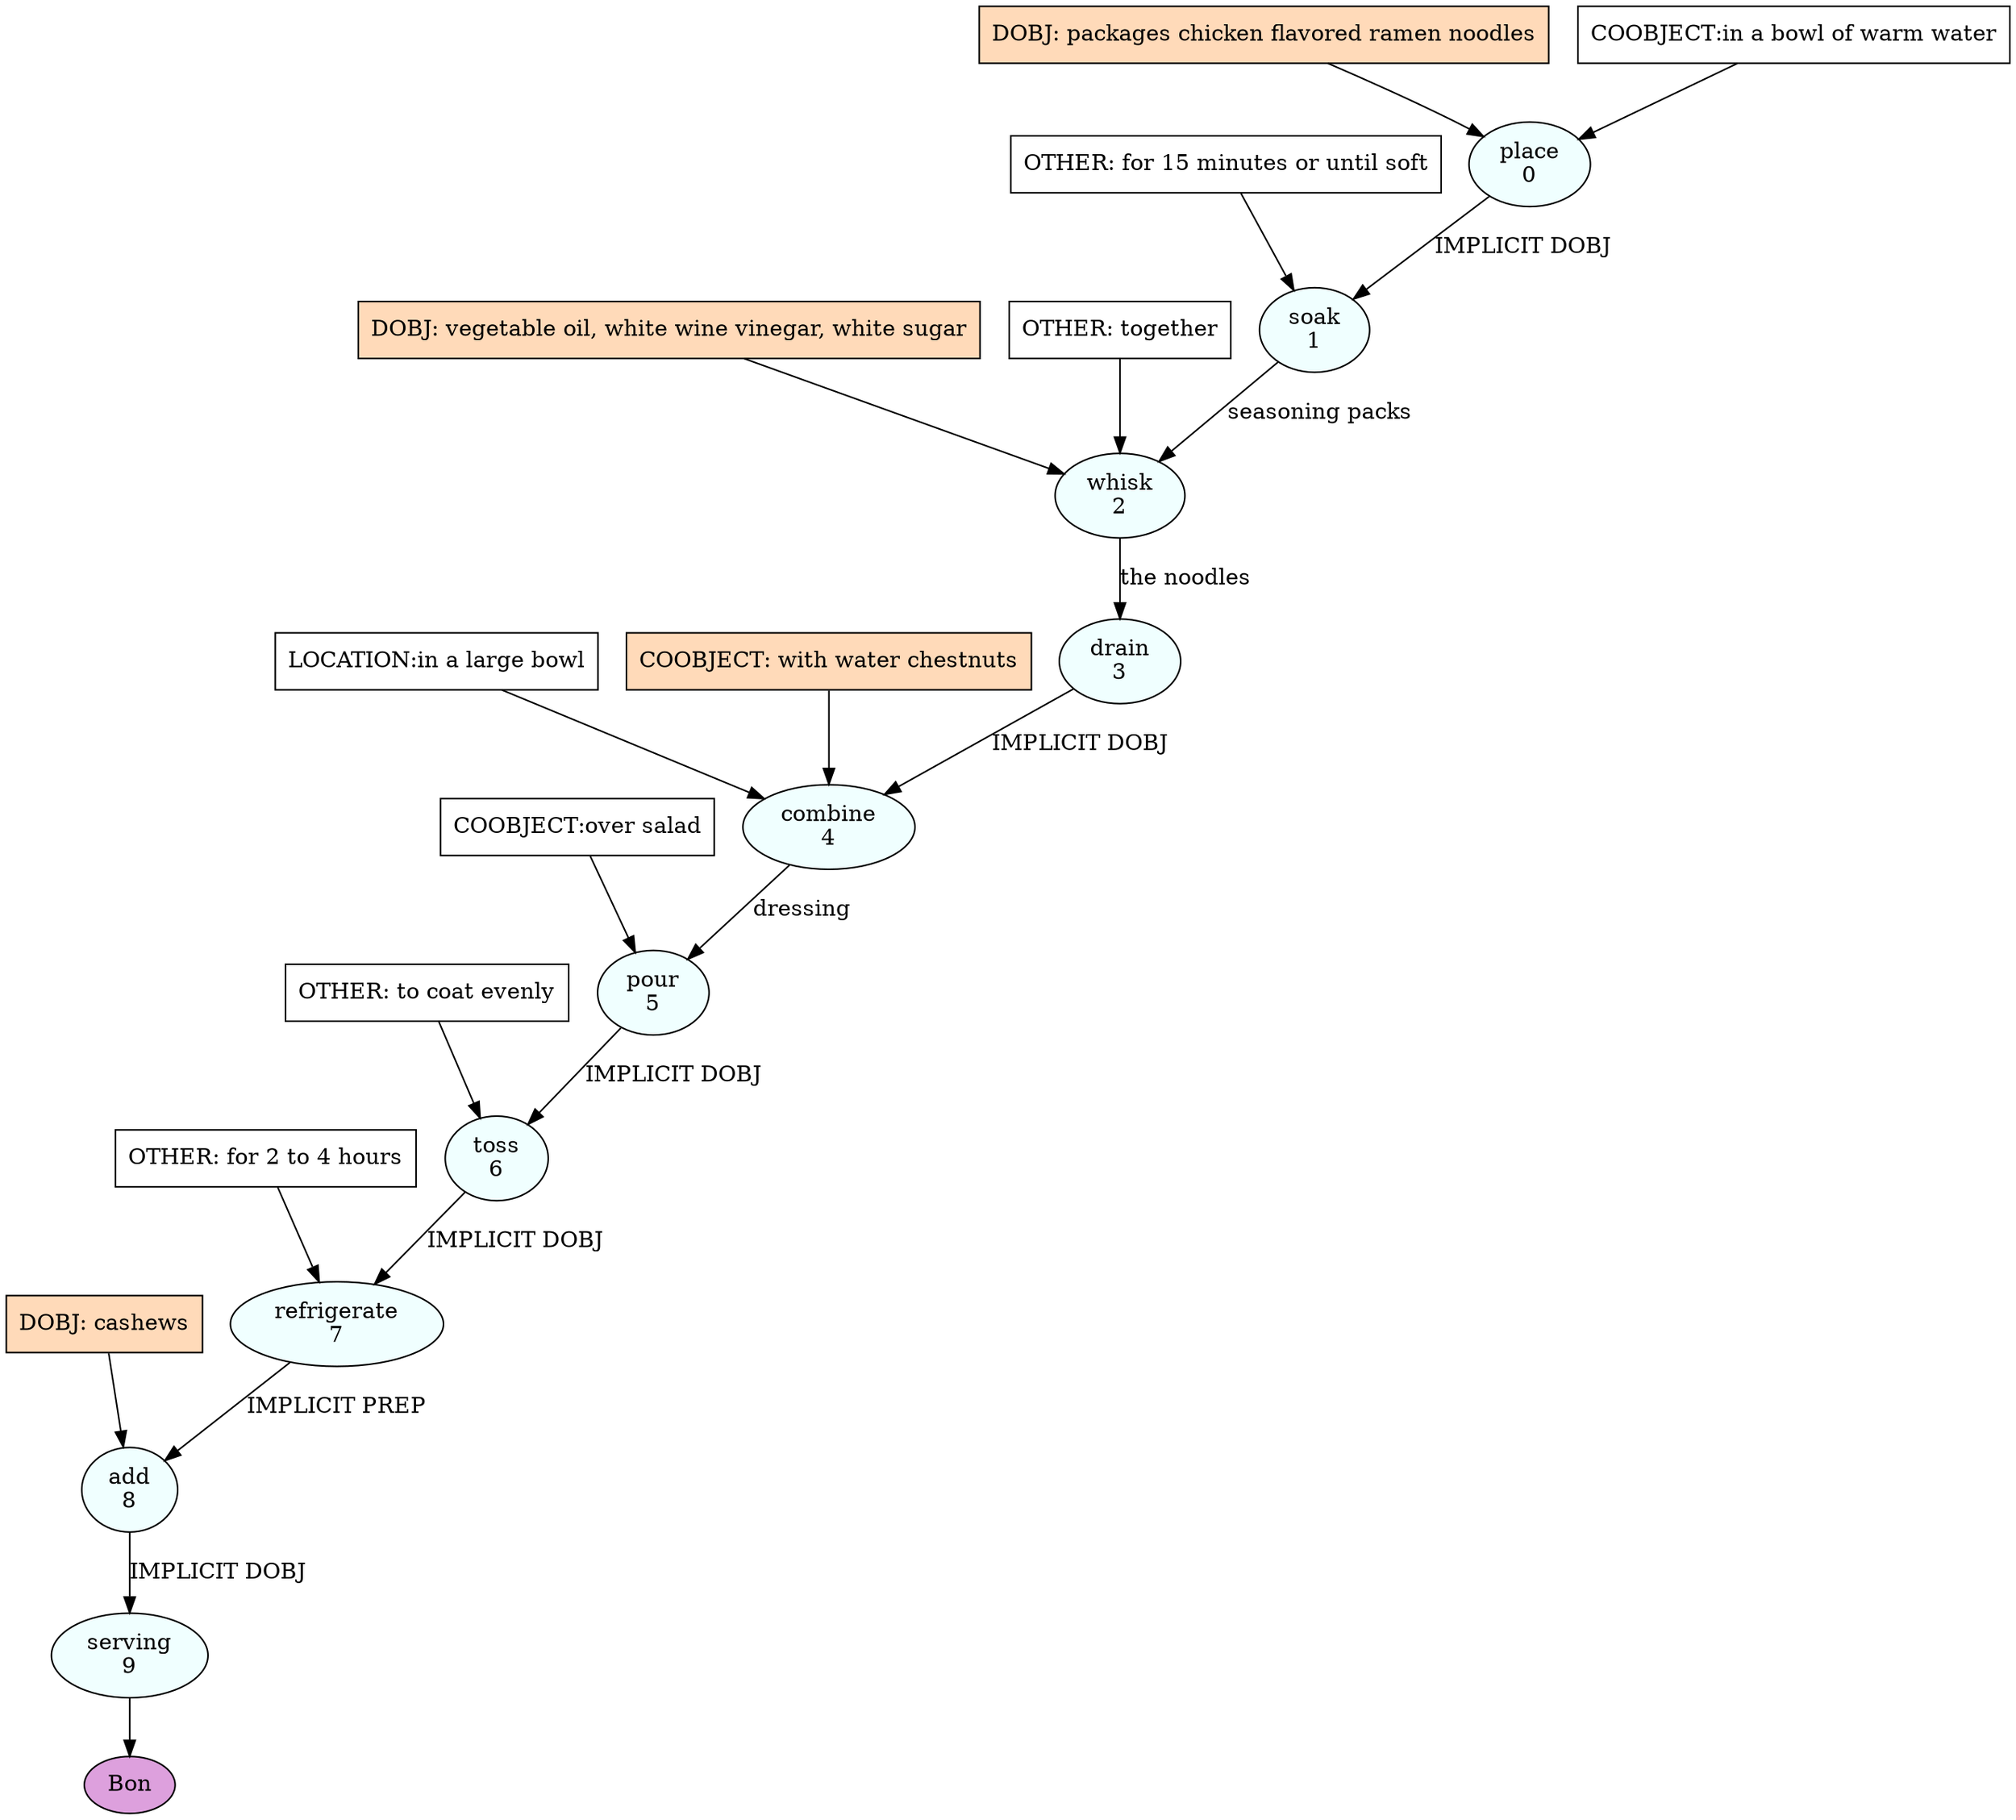 digraph recipe {
E0[label="place
0", shape=oval, style=filled, fillcolor=azure]
E1[label="soak
1", shape=oval, style=filled, fillcolor=azure]
E2[label="whisk
2", shape=oval, style=filled, fillcolor=azure]
E3[label="drain
3", shape=oval, style=filled, fillcolor=azure]
E4[label="combine
4", shape=oval, style=filled, fillcolor=azure]
E5[label="pour
5", shape=oval, style=filled, fillcolor=azure]
E6[label="toss
6", shape=oval, style=filled, fillcolor=azure]
E7[label="refrigerate
7", shape=oval, style=filled, fillcolor=azure]
E8[label="add
8", shape=oval, style=filled, fillcolor=azure]
E9[label="serving
9", shape=oval, style=filled, fillcolor=azure]
D0[label="DOBJ: packages chicken flavored ramen noodles", shape=box, style=filled, fillcolor=peachpuff]
D0 -> E0
P0_0[label="COOBJECT:in a bowl of warm water", shape=box, style=filled, fillcolor=white]
P0_0 -> E0
E0 -> E1 [label="IMPLICIT DOBJ"]
O1_0_0[label="OTHER: for 15 minutes or until soft", shape=box, style=filled, fillcolor=white]
O1_0_0 -> E1
D2_ing[label="DOBJ: vegetable oil, white wine vinegar, white sugar", shape=box, style=filled, fillcolor=peachpuff]
D2_ing -> E2
E1 -> E2 [label="seasoning packs"]
O2_0_0[label="OTHER: together", shape=box, style=filled, fillcolor=white]
O2_0_0 -> E2
E2 -> E3 [label="the noodles"]
E3 -> E4 [label="IMPLICIT DOBJ"]
P4_0_0[label="LOCATION:in a large bowl", shape=box, style=filled, fillcolor=white]
P4_0_0 -> E4
P4_1_ing[label="COOBJECT: with water chestnuts", shape=box, style=filled, fillcolor=peachpuff]
P4_1_ing -> E4
E4 -> E5 [label="dressing"]
P5_0_0[label="COOBJECT:over salad", shape=box, style=filled, fillcolor=white]
P5_0_0 -> E5
E5 -> E6 [label="IMPLICIT DOBJ"]
O6_0_0[label="OTHER: to coat evenly", shape=box, style=filled, fillcolor=white]
O6_0_0 -> E6
E6 -> E7 [label="IMPLICIT DOBJ"]
O7_0_0[label="OTHER: for 2 to 4 hours", shape=box, style=filled, fillcolor=white]
O7_0_0 -> E7
D8_ing[label="DOBJ: cashews", shape=box, style=filled, fillcolor=peachpuff]
D8_ing -> E8
E7 -> E8 [label="IMPLICIT PREP"]
E8 -> E9 [label="IMPLICIT DOBJ"]
EOR[label="Bon", shape=oval, style=filled, fillcolor=plum]
E9 -> EOR
}
